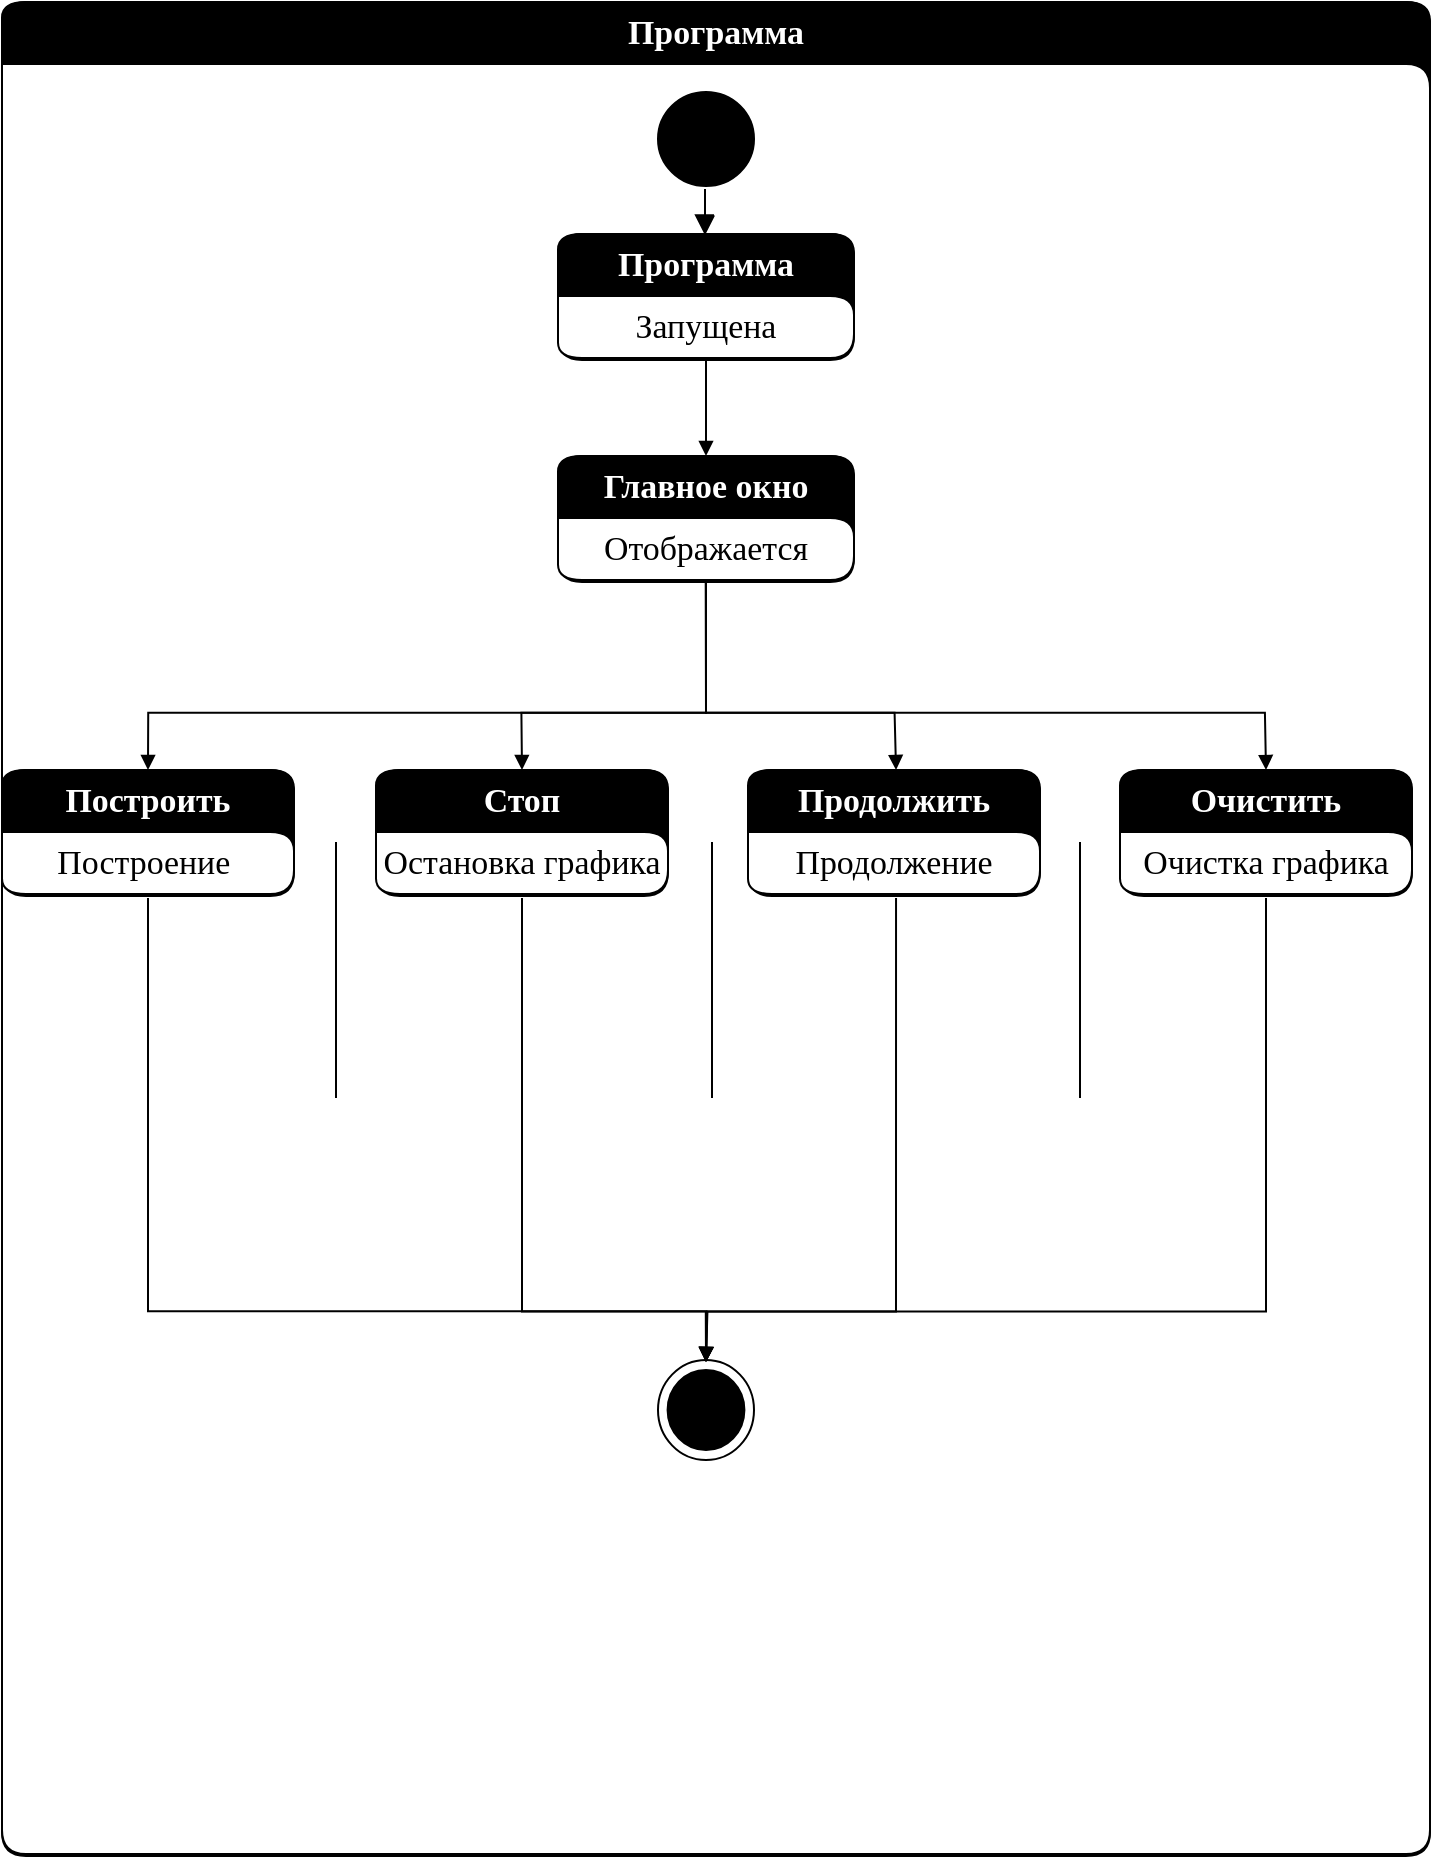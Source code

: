 <mxfile version="22.0.3" type="device">
  <diagram name="Страница — 1" id="JjhdsHuvtlVm4bm29WxP">
    <mxGraphModel dx="1434" dy="844" grid="1" gridSize="10" guides="1" tooltips="1" connect="1" arrows="1" fold="1" page="1" pageScale="1" pageWidth="827" pageHeight="1169" math="0" shadow="0">
      <root>
        <mxCell id="0" />
        <mxCell id="1" parent="0" />
        <UserObject label="" tags="Фон" id="KYgCUvRAcxGsHSJmtdPv-99">
          <mxCell style="vsdxID=1;fillColor=none;gradientColor=none;strokeColor=none;points=[];labelBackgroundColor=none;rounded=0;html=1;whiteSpace=wrap;" vertex="1" parent="1">
            <mxGeometry x="57" y="100" width="714" height="927" as="geometry" />
          </mxCell>
        </UserObject>
        <mxCell id="KYgCUvRAcxGsHSJmtdPv-100" style="vsdxID=2;fillColor=#000000;gradientColor=none;shape=stencil(nZE9DsIwDIVP4xWliRiYS7kAJ4iIIRYhqdxQfk5PWhepdGBoJvu9z7b0AqbuvG0RtOoypys+yGUPZg9aU/TIlEsFpgFTnxPjhdM9OulbW0itRgWdzFQDrZXl05HeOGnVZvfztgLJllvqh+tPYZVYr2lSSX8QNFCcoV9zFfwHXQkuzpdizEeSoxAk3rm/zLNI8hem+QA=);strokeColor=#000000;points=[[0.5,1,0],[0.5,0,0],[0,0.5,0],[1,0.5,0]];labelBackgroundColor=none;rounded=1;html=1;whiteSpace=wrap;" vertex="1" parent="KYgCUvRAcxGsHSJmtdPv-99">
          <mxGeometry width="714" height="927" as="geometry" />
        </mxCell>
        <mxCell id="KYgCUvRAcxGsHSJmtdPv-101" value="&lt;div style=&quot;font-size: 1px&quot;&gt;&lt;p style=&quot;text-align:center;margin-left:0;margin-right:0;margin-top:0px;margin-bottom:0px;text-indent:0;vertical-align:middle;direction:ltr;&quot;&gt;&lt;font style=&quot;font-size:16.93px;font-family:Calibri;color:#ffffff;direction:ltr;letter-spacing:0px;line-height:120%;opacity:1&quot;&gt;&lt;b&gt;Программа&lt;br&gt;&lt;/b&gt;&lt;/font&gt;&lt;/p&gt;&lt;/div&gt;" style="verticalAlign=middle;align=center;overflow=width;vsdxID=3;fillColor=#000000;gradientColor=none;shape=stencil(tZFLDsIwDERP4y1KE7FgXcoFOEFEDbEISZWG7+lJO0UCVqgSWdkzz/kNmbp3tmPSqs8pHvkqbXZk1qS1BMdJcqnINGTqfUx8SPEcWvSdLaRWo8ItZqqB1sqm3VYePGnVYvWxloCwyylehtNvYBWs+zSp0G+Aegnz0Jf5f/jn+859WCnGf0ci4j1ie/e/cyoSMjbNEw==);strokeColor=#000000;points=[];labelBackgroundColor=none;rounded=1;html=1;whiteSpace=wrap;" vertex="1" parent="KYgCUvRAcxGsHSJmtdPv-99">
          <mxGeometry width="714" height="31" as="geometry" />
        </mxCell>
        <mxCell id="KYgCUvRAcxGsHSJmtdPv-102" style="vsdxID=4;fillColor=#ffffff;gradientColor=none;shape=stencil(tZFNEsIgDIVPk61DYVy4rvUCnoCRKBkROinWn9NLmzpTu3SUVfLelzDwwNSdty2CVl3mdMYbuezBbEFrih6ZcqnANGDqY2I8cbpGJ31rC6nVqKCTmWqgtbJ82NMTJ61abT7OWiDZckn9cPtdWCXWY5pU0u8EDRRn6Nv8Cv4N+m9w8aRSjH8uaVAIEtncX2ZUJMnXNC8=);strokeColor=#000000;points=[];labelBackgroundColor=none;rounded=1;html=1;whiteSpace=wrap;" vertex="1" parent="KYgCUvRAcxGsHSJmtdPv-99">
          <mxGeometry y="31" width="714" height="895" as="geometry" />
        </mxCell>
        <mxCell id="KYgCUvRAcxGsHSJmtdPv-104" style="vsdxID=6;fillColor=#000000;gradientColor=none;shape=stencil(xVPbCsMgDP0aHwWn9GHPXfcfstpW5mqJbm3/vkpkF+kGG4y+JTkn8SQHiShdJwdFOHMe7FmNuvYdEQfCue47BdqHiIiKiLKxoFqw177GfJCRGaOLvcUJE/btWGzhbMa0wPSIVAmnAEGi8kSF+TVP8H51EpuonLSjYL302vYIJsxIaBUNr9DGyDYJQsiNSg1P5d91rW/4F10heNy50cagTXf8nQlfeFBkuxbZrpuZ8FnYRh5k9w9B/i9CCf+UqBY=);strokeColor=#000000;points=[[0.5,1,0],[0.5,0,0],[0,0.5,0],[1,0.5,0]];labelBackgroundColor=none;rounded=0;html=1;whiteSpace=wrap;" vertex="1" parent="KYgCUvRAcxGsHSJmtdPv-99">
          <mxGeometry x="328" y="679" width="48" height="50" as="geometry" />
        </mxCell>
        <UserObject label="" tags="Фон" id="KYgCUvRAcxGsHSJmtdPv-115">
          <mxCell style="vsdxID=43;fillColor=#000000;gradientColor=none;shape=stencil(nZE9DsIwDIVP4xWliRiYS7kAJ4iIIRYhqdxQfk5PWhepdGBoJvu9z7b0AqbuvG0RtOoypys+yGUPZg9aU/TIlEsFpgFTnxPjhdM9OulbW0itRgWdzFQDrZXl05HeOGnVZvfztgLJllvqh+tPYZVYr2lSSX8QNFCcoV9zFfwHXQkuzpdizEeSoxAk3rm/zLNI8hem+QA=);strokeColor=#000000;points=[[0.5,0,0],[0.5,0.5,0],[1,0.5,0]];labelBackgroundColor=none;rounded=1;html=1;whiteSpace=wrap;" vertex="1" parent="KYgCUvRAcxGsHSJmtdPv-99">
            <mxGeometry y="384" width="146" height="63" as="geometry" />
          </mxCell>
        </UserObject>
        <mxCell id="KYgCUvRAcxGsHSJmtdPv-116" value="&lt;div style=&quot;font-size: 1px&quot;&gt;&lt;font style=&quot;font-size:16.93px;font-family:Calibri;color:#ffffff;direction:ltr;letter-spacing:0px;line-height:120%;opacity:1&quot;&gt;&lt;b&gt;Построить&lt;br&gt;&lt;/b&gt;&lt;/font&gt;&lt;/div&gt;" style="verticalAlign=middle;align=center;overflow=width;vsdxID=44;fillColor=#000000;gradientColor=none;shape=stencil(tZFLDsIwDERP4y1KE7FgXcoFOEFEDbEISZWG7+lJO0UCVqgSWdkzz/kNmbp3tmPSqs8pHvkqbXZk1qS1BMdJcqnINGTqfUx8SPEcWvSdLaRWo8ItZqqB1sqm3VYePGnVYvWxloCwyylehtNvYBWs+zSp0G+Aegnz0Jf5f/jn+859WCnGf0ci4j1ie/e/cyoSMjbNEw==);strokeColor=#000000;points=[[0.5,1,0],[0.5,0,0],[0,0.5,0],[1,0.5,0]];labelBackgroundColor=none;rounded=1;html=1;whiteSpace=wrap;" vertex="1" parent="KYgCUvRAcxGsHSJmtdPv-115">
          <mxGeometry width="146" height="31" as="geometry" />
        </mxCell>
        <mxCell id="KYgCUvRAcxGsHSJmtdPv-117" value="&lt;div style=&quot;font-size: 1px&quot;&gt;&lt;p style=&quot;text-align:center;margin-left:0;margin-right:0;margin-top:0px;margin-bottom:0px;text-indent:0;vertical-align:middle;direction:ltr;&quot;&gt;&lt;font style=&quot;font-size:16.93px;font-family:Calibri;color:#000000;direction:ltr;letter-spacing:0px;line-height:120%;opacity:1&quot;&gt;Построение&amp;nbsp;&lt;br&gt;&lt;/font&gt;&lt;/p&gt;&lt;/div&gt;" style="verticalAlign=middle;align=center;overflow=width;vsdxID=45;fillColor=#ffffff;gradientColor=none;shape=stencil(tZFNEsIgDIVPk61DYVy4rvUCnoCRKBkROinWn9NLmzpTu3SUVfLelzDwwNSdty2CVl3mdMYbuezBbEFrih6ZcqnANGDqY2I8cbpGJ31rC6nVqKCTmWqgtbJ82NMTJ61abT7OWiDZckn9cPtdWCXWY5pU0u8EDRRn6Nv8Cv4N+m9w8aRSjH8uaVAIEtncX2ZUJMnXNC8=);strokeColor=#000000;points=[[0.5,1,0],[0.5,0,0],[0,0.5,0],[1,0.5,0]];labelBackgroundColor=none;rounded=1;html=1;whiteSpace=wrap;" vertex="1" parent="KYgCUvRAcxGsHSJmtdPv-115">
          <mxGeometry y="31" width="146" height="31" as="geometry" />
        </mxCell>
        <UserObject label="" tags="Фон" id="KYgCUvRAcxGsHSJmtdPv-118">
          <mxCell style="vsdxID=47;fillColor=#000000;gradientColor=none;shape=stencil(nZE9DsIwDIVP4xWliRiYS7kAJ4iIIRYhqdxQfk5PWhepdGBoJvu9z7b0AqbuvG0RtOoypys+yGUPZg9aU/TIlEsFpgFTnxPjhdM9OulbW0itRgWdzFQDrZXl05HeOGnVZvfztgLJllvqh+tPYZVYr2lSSX8QNFCcoV9zFfwHXQkuzpdizEeSoxAk3rm/zLNI8hem+QA=);strokeColor=#000000;points=[[0.5,0,0],[0.5,0.5,0],[1,0.5,0]];labelBackgroundColor=none;rounded=1;html=1;whiteSpace=wrap;" vertex="1" parent="KYgCUvRAcxGsHSJmtdPv-99">
            <mxGeometry x="187" y="384" width="146" height="63" as="geometry" />
          </mxCell>
        </UserObject>
        <mxCell id="KYgCUvRAcxGsHSJmtdPv-119" value="&lt;div style=&quot;font-size: 1px&quot;&gt;&lt;p style=&quot;text-align:center;margin-left:0;margin-right:0;margin-top:0px;margin-bottom:0px;text-indent:0;vertical-align:middle;direction:ltr;&quot;&gt;&lt;font style=&quot;font-size:16.93px;font-family:Calibri;color:#ffffff;direction:ltr;letter-spacing:0px;line-height:120%;opacity:1&quot;&gt;&lt;b&gt;Стоп&lt;/b&gt;&lt;/font&gt;&lt;font style=&quot;font-size:16.93px;font-family:Themed;color:#ffffff;direction:ltr;letter-spacing:0px;line-height:120%;opacity:1&quot;&gt;&lt;b&gt;&lt;br&gt;&lt;/b&gt;&lt;/font&gt;&lt;/p&gt;&lt;/div&gt;" style="verticalAlign=middle;align=center;overflow=width;vsdxID=48;fillColor=#000000;gradientColor=none;shape=stencil(tZFLDsIwDERP4y1KE7FgXcoFOEFEDbEISZWG7+lJO0UCVqgSWdkzz/kNmbp3tmPSqs8pHvkqbXZk1qS1BMdJcqnINGTqfUx8SPEcWvSdLaRWo8ItZqqB1sqm3VYePGnVYvWxloCwyylehtNvYBWs+zSp0G+Aegnz0Jf5f/jn+859WCnGf0ci4j1ie/e/cyoSMjbNEw==);strokeColor=#000000;points=[[0.5,1,0],[0.5,0,0],[0,0.5,0],[1,0.5,0]];labelBackgroundColor=none;rounded=1;html=1;whiteSpace=wrap;" vertex="1" parent="KYgCUvRAcxGsHSJmtdPv-118">
          <mxGeometry width="146" height="31" as="geometry" />
        </mxCell>
        <mxCell id="KYgCUvRAcxGsHSJmtdPv-120" value="&lt;div style=&quot;font-size: 1px&quot;&gt;&lt;p style=&quot;text-align:center;margin-left:0;margin-right:0;margin-top:0px;margin-bottom:0px;text-indent:0;vertical-align:middle;direction:ltr;&quot;&gt;&lt;font style=&quot;font-size:16.93px;font-family:Calibri;color:#000000;direction:ltr;letter-spacing:0px;line-height:120%;opacity:1&quot;&gt;Остановка графика&lt;br&gt;&lt;/font&gt;&lt;/p&gt;&lt;/div&gt;" style="verticalAlign=middle;align=center;overflow=width;vsdxID=49;fillColor=#ffffff;gradientColor=none;shape=stencil(tZFNEsIgDIVPk61DYVy4rvUCnoCRKBkROinWn9NLmzpTu3SUVfLelzDwwNSdty2CVl3mdMYbuezBbEFrih6ZcqnANGDqY2I8cbpGJ31rC6nVqKCTmWqgtbJ82NMTJ61abT7OWiDZckn9cPtdWCXWY5pU0u8EDRRn6Nv8Cv4N+m9w8aRSjH8uaVAIEtncX2ZUJMnXNC8=);strokeColor=#000000;points=[[0.5,1,0],[0.5,0,0],[0,0.5,0],[1,0.5,0]];labelBackgroundColor=none;rounded=1;html=1;whiteSpace=wrap;" vertex="1" parent="KYgCUvRAcxGsHSJmtdPv-118">
          <mxGeometry y="31" width="146" height="31" as="geometry" />
        </mxCell>
        <UserObject label="" tags="Фон" id="KYgCUvRAcxGsHSJmtdPv-121">
          <mxCell style="vsdxID=51;fillColor=#000000;gradientColor=none;shape=stencil(nZE9DsIwDIVP4xWliRiYS7kAJ4iIIRYhqdxQfk5PWhepdGBoJvu9z7b0AqbuvG0RtOoypys+yGUPZg9aU/TIlEsFpgFTnxPjhdM9OulbW0itRgWdzFQDrZXl05HeOGnVZvfztgLJllvqh+tPYZVYr2lSSX8QNFCcoV9zFfwHXQkuzpdizEeSoxAk3rm/zLNI8hem+QA=);strokeColor=#000000;points=[[0.5,0,0],[0.5,0.5,0],[1,0.5,0]];labelBackgroundColor=none;rounded=1;html=1;whiteSpace=wrap;" vertex="1" parent="KYgCUvRAcxGsHSJmtdPv-99">
            <mxGeometry x="373" y="384" width="146" height="63" as="geometry" />
          </mxCell>
        </UserObject>
        <mxCell id="KYgCUvRAcxGsHSJmtdPv-122" value="&lt;div style=&quot;font-size: 1px&quot;&gt;&lt;p style=&quot;text-align:center;margin-left:0;margin-right:0;margin-top:0px;margin-bottom:0px;text-indent:0;vertical-align:middle;direction:ltr;&quot;&gt;&lt;font style=&quot;font-size:16.93px;font-family:Calibri;color:#ffffff;direction:ltr;letter-spacing:0px;line-height:120%;opacity:1&quot;&gt;&lt;b&gt;Продолжить&lt;/b&gt;&lt;/font&gt;&lt;font style=&quot;font-size:16.93px;font-family:Themed;color:#ffffff;direction:ltr;letter-spacing:0px;line-height:120%;opacity:1&quot;&gt;&lt;b&gt;&lt;br&gt;&lt;/b&gt;&lt;/font&gt;&lt;/p&gt;&lt;/div&gt;" style="verticalAlign=middle;align=center;overflow=width;vsdxID=52;fillColor=#000000;gradientColor=none;shape=stencil(tZFLDsIwDERP4y1KE7FgXcoFOEFEDbEISZWG7+lJO0UCVqgSWdkzz/kNmbp3tmPSqs8pHvkqbXZk1qS1BMdJcqnINGTqfUx8SPEcWvSdLaRWo8ItZqqB1sqm3VYePGnVYvWxloCwyylehtNvYBWs+zSp0G+Aegnz0Jf5f/jn+859WCnGf0ci4j1ie/e/cyoSMjbNEw==);strokeColor=#000000;points=[[0.5,1,0],[0.5,0,0],[0,0.5,0],[1,0.5,0]];labelBackgroundColor=none;rounded=1;html=1;whiteSpace=wrap;" vertex="1" parent="KYgCUvRAcxGsHSJmtdPv-121">
          <mxGeometry width="146" height="31" as="geometry" />
        </mxCell>
        <mxCell id="KYgCUvRAcxGsHSJmtdPv-123" value="&lt;div style=&quot;font-size: 1px&quot;&gt;&lt;p style=&quot;text-align:center;margin-left:0;margin-right:0;margin-top:0px;margin-bottom:0px;text-indent:0;vertical-align:middle;direction:ltr;&quot;&gt;&lt;font style=&quot;font-size:16.93px;font-family:Calibri;color:#000000;direction:ltr;letter-spacing:0px;line-height:120%;opacity:1&quot;&gt;Продолжение&lt;br&gt;&lt;/font&gt;&lt;/p&gt;&lt;/div&gt;" style="verticalAlign=middle;align=center;overflow=width;vsdxID=53;fillColor=#ffffff;gradientColor=none;shape=stencil(tZFNEsIgDIVPk61DYVy4rvUCnoCRKBkROinWn9NLmzpTu3SUVfLelzDwwNSdty2CVl3mdMYbuezBbEFrih6ZcqnANGDqY2I8cbpGJ31rC6nVqKCTmWqgtbJ82NMTJ61abT7OWiDZckn9cPtdWCXWY5pU0u8EDRRn6Nv8Cv4N+m9w8aRSjH8uaVAIEtncX2ZUJMnXNC8=);strokeColor=#000000;points=[[0.5,1,0],[0.5,0,0],[0,0.5,0],[1,0.5,0]];labelBackgroundColor=none;rounded=1;html=1;whiteSpace=wrap;" vertex="1" parent="KYgCUvRAcxGsHSJmtdPv-121">
          <mxGeometry y="31" width="146" height="31" as="geometry" />
        </mxCell>
        <UserObject label="" tags="Фон" id="KYgCUvRAcxGsHSJmtdPv-124">
          <mxCell style="vsdxID=56;fillColor=#000000;gradientColor=none;shape=stencil(nZE9DsIwDIVP4xWliRiYS7kAJ4iIIRYhqdxQfk5PWhepdGBoJvu9z7b0AqbuvG0RtOoypys+yGUPZg9aU/TIlEsFpgFTnxPjhdM9OulbW0itRgWdzFQDrZXl05HeOGnVZvfztgLJllvqh+tPYZVYr2lSSX8QNFCcoV9zFfwHXQkuzpdizEeSoxAk3rm/zLNI8hem+QA=);strokeColor=#000000;points=[[0.5,0,0],[0.5,0.5,0],[1,0.5,0]];labelBackgroundColor=none;rounded=1;html=1;whiteSpace=wrap;" vertex="1" parent="KYgCUvRAcxGsHSJmtdPv-99">
            <mxGeometry x="559" y="384" width="146" height="63" as="geometry" />
          </mxCell>
        </UserObject>
        <mxCell id="KYgCUvRAcxGsHSJmtdPv-125" value="&lt;div style=&quot;font-size: 1px&quot;&gt;&lt;p style=&quot;text-align:center;margin-left:0;margin-right:0;margin-top:0px;margin-bottom:0px;text-indent:0;vertical-align:middle;direction:ltr;&quot;&gt;&lt;font style=&quot;font-size:16.93px;font-family:Calibri;color:#ffffff;direction:ltr;letter-spacing:0px;line-height:120%;opacity:1&quot;&gt;&lt;b&gt;Очистить&lt;/b&gt;&lt;/font&gt;&lt;font style=&quot;font-size:16.93px;font-family:Themed;color:#ffffff;direction:ltr;letter-spacing:0px;line-height:120%;opacity:1&quot;&gt;&lt;b&gt;&lt;br&gt;&lt;/b&gt;&lt;/font&gt;&lt;/p&gt;&lt;/div&gt;" style="verticalAlign=middle;align=center;overflow=width;vsdxID=57;fillColor=#000000;gradientColor=none;shape=stencil(tZFLDsIwDERP4y1KE7FgXcoFOEFEDbEISZWG7+lJO0UCVqgSWdkzz/kNmbp3tmPSqs8pHvkqbXZk1qS1BMdJcqnINGTqfUx8SPEcWvSdLaRWo8ItZqqB1sqm3VYePGnVYvWxloCwyylehtNvYBWs+zSp0G+Aegnz0Jf5f/jn+859WCnGf0ci4j1ie/e/cyoSMjbNEw==);strokeColor=#000000;points=[[0.5,1,0],[0.5,0,0],[0,0.5,0],[1,0.5,0]];labelBackgroundColor=none;rounded=1;html=1;whiteSpace=wrap;" vertex="1" parent="KYgCUvRAcxGsHSJmtdPv-124">
          <mxGeometry width="146" height="31" as="geometry" />
        </mxCell>
        <mxCell id="KYgCUvRAcxGsHSJmtdPv-126" value="&lt;div style=&quot;font-size: 1px&quot;&gt;&lt;p style=&quot;text-align:center;margin-left:0;margin-right:0;margin-top:0px;margin-bottom:0px;text-indent:0;vertical-align:middle;direction:ltr;&quot;&gt;&lt;font style=&quot;font-size:16.93px;font-family:Calibri;color:#000000;direction:ltr;letter-spacing:0px;line-height:120%;opacity:1&quot;&gt;Очистка графика&lt;br&gt;&lt;/font&gt;&lt;/p&gt;&lt;/div&gt;" style="verticalAlign=middle;align=center;overflow=width;vsdxID=58;fillColor=#ffffff;gradientColor=none;shape=stencil(tZFNEsIgDIVPk61DYVy4rvUCnoCRKBkROinWn9NLmzpTu3SUVfLelzDwwNSdty2CVl3mdMYbuezBbEFrih6ZcqnANGDqY2I8cbpGJ31rC6nVqKCTmWqgtbJ82NMTJ61abT7OWiDZckn9cPtdWCXWY5pU0u8EDRRn6Nv8Cv4N+m9w8aRSjH8uaVAIEtncX2ZUJMnXNC8=);strokeColor=#000000;points=[[0.5,1,0],[0.5,0,0],[0,0.5,0],[1,0.5,0]];labelBackgroundColor=none;rounded=1;html=1;whiteSpace=wrap;" vertex="1" parent="KYgCUvRAcxGsHSJmtdPv-124">
          <mxGeometry y="31" width="146" height="31" as="geometry" />
        </mxCell>
        <UserObject label="" tags="Фон" id="KYgCUvRAcxGsHSJmtdPv-127">
          <mxCell style="vsdxID=65;edgeStyle=none;startArrow=none;endArrow=none;startSize=5;endSize=5;strokeColor=#000000;spacingTop=0;spacingBottom=0;spacingLeft=0;spacingRight=0;verticalAlign=middle;html=1;labelBackgroundColor=#ffffff;rounded=0;endFill=0;" edge="1" parent="KYgCUvRAcxGsHSJmtdPv-99">
            <mxGeometry relative="1" as="geometry">
              <Array as="points" />
              <mxPoint x="167" y="420" as="sourcePoint" />
              <mxPoint x="167" y="548" as="targetPoint" />
            </mxGeometry>
          </mxCell>
        </UserObject>
        <UserObject label="" tags="Фон" id="KYgCUvRAcxGsHSJmtdPv-128">
          <mxCell style="vsdxID=66;edgeStyle=none;startArrow=none;endArrow=none;startSize=5;endSize=5;strokeColor=#000000;spacingTop=0;spacingBottom=0;spacingLeft=0;spacingRight=0;verticalAlign=middle;html=1;labelBackgroundColor=#ffffff;rounded=0;endFill=0;" edge="1" parent="KYgCUvRAcxGsHSJmtdPv-99">
            <mxGeometry relative="1" as="geometry">
              <Array as="points" />
              <mxPoint x="355" y="420" as="sourcePoint" />
              <mxPoint x="355" y="548" as="targetPoint" />
            </mxGeometry>
          </mxCell>
        </UserObject>
        <UserObject label="" tags="Фон" id="KYgCUvRAcxGsHSJmtdPv-129">
          <mxCell style="vsdxID=67;edgeStyle=none;startArrow=none;endArrow=none;startSize=5;endSize=5;strokeColor=#000000;spacingTop=0;spacingBottom=0;spacingLeft=0;spacingRight=0;verticalAlign=middle;html=1;labelBackgroundColor=#ffffff;rounded=0;endFill=0;" edge="1" parent="KYgCUvRAcxGsHSJmtdPv-99">
            <mxGeometry relative="1" as="geometry">
              <Array as="points" />
              <mxPoint x="539" y="420" as="sourcePoint" />
              <mxPoint x="539" y="548" as="targetPoint" />
            </mxGeometry>
          </mxCell>
        </UserObject>
        <UserObject label="" tags="Соединительная_линия" id="KYgCUvRAcxGsHSJmtdPv-133">
          <mxCell style="vsdxID=82;edgeStyle=none;startArrow=none;endArrow=block;startSize=5;endSize=5;strokeColor=#000000;spacingTop=0;spacingBottom=0;spacingLeft=0;spacingRight=0;verticalAlign=middle;html=1;labelBackgroundColor=#ffffff;rounded=0;exitX=0.5;exitY=1.016;exitDx=0;exitDy=0;exitPerimeter=0;entryX=0.5;entryY=0.02;entryDx=0;entryDy=0;entryPerimeter=0;" edge="1" parent="KYgCUvRAcxGsHSJmtdPv-99" source="KYgCUvRAcxGsHSJmtdPv-124" target="KYgCUvRAcxGsHSJmtdPv-104">
            <mxGeometry relative="1" as="geometry">
              <mxPoint as="offset" />
              <Array as="points">
                <mxPoint x="632" y="654.77" />
                <mxPoint x="352.54" y="654.77" />
              </Array>
            </mxGeometry>
          </mxCell>
        </UserObject>
        <UserObject label="" tags="Соединительная_линия" id="KYgCUvRAcxGsHSJmtdPv-134">
          <mxCell style="vsdxID=81;edgeStyle=none;startArrow=none;endArrow=block;startSize=5;endSize=5;strokeColor=#000000;spacingTop=0;spacingBottom=0;spacingLeft=0;spacingRight=0;verticalAlign=middle;html=1;labelBackgroundColor=#ffffff;rounded=0;exitX=0.507;exitY=1.016;exitDx=0;exitDy=0;exitPerimeter=0;entryX=0.5;entryY=0.02;entryDx=0;entryDy=0;entryPerimeter=0;" edge="1" parent="KYgCUvRAcxGsHSJmtdPv-99" source="KYgCUvRAcxGsHSJmtdPv-121" target="KYgCUvRAcxGsHSJmtdPv-104">
            <mxGeometry relative="1" as="geometry">
              <mxPoint as="offset" />
              <Array as="points">
                <mxPoint x="447" y="654.77" />
                <mxPoint x="352.71" y="654.77" />
              </Array>
            </mxGeometry>
          </mxCell>
        </UserObject>
        <UserObject label="" tags="Соединительная_линия" id="KYgCUvRAcxGsHSJmtdPv-135">
          <mxCell style="vsdxID=80;edgeStyle=none;startArrow=none;endArrow=block;startSize=5;endSize=5;strokeColor=#000000;spacingTop=0;spacingBottom=0;spacingLeft=0;spacingRight=0;verticalAlign=middle;html=1;labelBackgroundColor=#ffffff;rounded=0;exitX=0.5;exitY=1.016;exitDx=0;exitDy=0;exitPerimeter=0;entryX=0.5;entryY=0.02;entryDx=0;entryDy=0;entryPerimeter=0;" edge="1" parent="KYgCUvRAcxGsHSJmtdPv-99" source="KYgCUvRAcxGsHSJmtdPv-118" target="KYgCUvRAcxGsHSJmtdPv-104">
            <mxGeometry relative="1" as="geometry">
              <mxPoint as="offset" />
              <Array as="points">
                <mxPoint x="260" y="654.72" />
                <mxPoint x="352.3" y="654.72" />
              </Array>
            </mxGeometry>
          </mxCell>
        </UserObject>
        <UserObject label="" tags="Соединительная_линия" id="KYgCUvRAcxGsHSJmtdPv-136">
          <mxCell style="vsdxID=79;edgeStyle=none;startArrow=none;endArrow=block;startSize=5;endSize=5;strokeColor=#000000;spacingTop=0;spacingBottom=0;spacingLeft=0;spacingRight=0;verticalAlign=middle;html=1;labelBackgroundColor=#ffffff;rounded=0;exitX=0.5;exitY=1.016;exitDx=0;exitDy=0;exitPerimeter=0;entryX=0.5;entryY=0.02;entryDx=0;entryDy=0;entryPerimeter=0;" edge="1" parent="KYgCUvRAcxGsHSJmtdPv-99" source="KYgCUvRAcxGsHSJmtdPv-115" target="KYgCUvRAcxGsHSJmtdPv-104">
            <mxGeometry relative="1" as="geometry">
              <mxPoint x="-1" as="offset" />
              <Array as="points">
                <mxPoint x="73" y="654.64" />
                <mxPoint x="351.89" y="654.64" />
              </Array>
            </mxGeometry>
          </mxCell>
        </UserObject>
        <mxCell id="KYgCUvRAcxGsHSJmtdPv-103" style="vsdxID=5;fillColor=#000000;gradientColor=none;shape=stencil(vVHLDsIgEPwajiQI6RfU+h8bu22JCGRB2/69kG1iazx58DazM/vIjjBtmiCi0CplCjecbZ8nYc5Ca+snJJsLEqYTph0C4Ujh4XvmEaqzont41gkL96naodXKrGF6YSfQtUi0OXXDVlqPfJNP6usotUhYbJIUMmQb/GGrAxpRljVycDBuc1hKM2LclX8/7H9nFfB+82Cd45T2+mcspcSRmu4F);strokeColor=#000000;points=[[0.5,1,0],[0.5,0,0],[0,0.5,0],[1,0.5,0]];labelBackgroundColor=none;rounded=0;html=1;whiteSpace=wrap;" vertex="1" parent="KYgCUvRAcxGsHSJmtdPv-99">
          <mxGeometry x="328" y="45" width="48" height="47" as="geometry" />
        </mxCell>
        <UserObject label="" tags="Фон" id="KYgCUvRAcxGsHSJmtdPv-105">
          <mxCell style="vsdxID=22;rotation=90;fillColor=#000000;gradientColor=none;shape=stencil(UzV2Ls5ILEhVNTIoLinKz04tz0wpyVA1dlE1MsrMy0gtyiwBslSNXVWNndPyi1LTi/JL81Ig/IJEkEoQKze/DGRCBUSfqaWeBUiTkUElREDX2NRQz8AILOYG0ZGTmYdPhykBDYYGBijqYXziTMfiHiAD4Z20zJwcSGjA5XH5lRJnoKlGcQKa9UAGeugDhSAxZ+wKAA==);strokeColor=#000000;points=[[0,1,0],[1,1,0]];labelBackgroundColor=#ffffff;rounded=0;html=1;whiteSpace=wrap;" vertex="1" parent="KYgCUvRAcxGsHSJmtdPv-99">
            <mxGeometry x="341" y="104" width="22" height="1" as="geometry" />
          </mxCell>
        </UserObject>
        <UserObject label="" tags="Фон" id="KYgCUvRAcxGsHSJmtdPv-106">
          <mxCell style="vsdxID=29;fillColor=#000000;gradientColor=none;shape=stencil(nZE9DsIwDIVP4xWliRiYS7kAJ4iIIRYhqdxQfk5PWhepdGBoJvu9z7b0AqbuvG0RtOoypys+yGUPZg9aU/TIlEsFpgFTnxPjhdM9OulbW0itRgWdzFQDrZXl05HeOGnVZvfztgLJllvqh+tPYZVYr2lSSX8QNFCcoV9zFfwHXQkuzpdizEeSoxAk3rm/zLNI8hem+QA=);strokeColor=#000000;points=[[0.5,0,0],[0.5,0.5,0],[1,0.5,0]];labelBackgroundColor=none;rounded=1;html=1;whiteSpace=wrap;" vertex="1" parent="KYgCUvRAcxGsHSJmtdPv-99">
            <mxGeometry x="278" y="116" width="148" height="63" as="geometry" />
          </mxCell>
        </UserObject>
        <mxCell id="KYgCUvRAcxGsHSJmtdPv-107" value="&lt;div style=&quot;font-size: 1px&quot;&gt;&lt;font style=&quot;font-size:16.93px;font-family:Calibri;color:#ffffff;direction:ltr;letter-spacing:0px;line-height:120%;opacity:1&quot;&gt;&lt;b&gt;Программа&lt;br&gt;&lt;/b&gt;&lt;/font&gt;&lt;/div&gt;" style="verticalAlign=middle;align=center;overflow=width;vsdxID=30;fillColor=#000000;gradientColor=none;shape=stencil(tZFLDsIwDERP4y1KE7FgXcoFOEFEDbEISZWG7+lJO0UCVqgSWdkzz/kNmbp3tmPSqs8pHvkqbXZk1qS1BMdJcqnINGTqfUx8SPEcWvSdLaRWo8ItZqqB1sqm3VYePGnVYvWxloCwyylehtNvYBWs+zSp0G+Aegnz0Jf5f/jn+859WCnGf0ci4j1ie/e/cyoSMjbNEw==);strokeColor=#000000;points=[[0.5,1,0],[0.5,0,0],[0,0.5,0],[1,0.5,0]];labelBackgroundColor=none;rounded=1;html=1;whiteSpace=wrap;" vertex="1" parent="KYgCUvRAcxGsHSJmtdPv-106">
          <mxGeometry width="148" height="31" as="geometry" />
        </mxCell>
        <mxCell id="KYgCUvRAcxGsHSJmtdPv-108" value="&lt;div style=&quot;font-size: 1px&quot;&gt;&lt;p style=&quot;text-align:center;margin-left:0;margin-right:0;margin-top:0px;margin-bottom:0px;text-indent:0;vertical-align:middle;direction:ltr;&quot;&gt;&lt;font style=&quot;font-size:16.93px;font-family:Calibri;color:#000000;direction:ltr;letter-spacing:0px;line-height:120%;opacity:1&quot;&gt;Запущена&lt;br&gt;&lt;/font&gt;&lt;/p&gt;&lt;/div&gt;" style="verticalAlign=middle;align=center;overflow=width;vsdxID=31;fillColor=#ffffff;gradientColor=none;shape=stencil(tZFNEsIgDIVPk61DYVy4rvUCnoCRKBkROinWn9NLmzpTu3SUVfLelzDwwNSdty2CVl3mdMYbuezBbEFrih6ZcqnANGDqY2I8cbpGJ31rC6nVqKCTmWqgtbJ82NMTJ61abT7OWiDZckn9cPtdWCXWY5pU0u8EDRRn6Nv8Cv4N+m9w8aRSjH8uaVAIEtncX2ZUJMnXNC8=);strokeColor=#000000;points=[[0.5,1,0],[0.5,0,0],[0,0.5,0],[1,0.5,0]];labelBackgroundColor=none;rounded=1;html=1;whiteSpace=wrap;" vertex="1" parent="KYgCUvRAcxGsHSJmtdPv-106">
          <mxGeometry y="31" width="148" height="31" as="geometry" />
        </mxCell>
        <UserObject label="" tags="Фон" id="KYgCUvRAcxGsHSJmtdPv-109">
          <mxCell style="vsdxID=35;fillColor=#000000;gradientColor=none;shape=stencil(nZE9DsIwDIVP4xWliRiYS7kAJ4iIIRYhqdxQfk5PWhepdGBoJvu9z7b0AqbuvG0RtOoypys+yGUPZg9aU/TIlEsFpgFTnxPjhdM9OulbW0itRgWdzFQDrZXl05HeOGnVZvfztgLJllvqh+tPYZVYr2lSSX8QNFCcoV9zFfwHXQkuzpdizEeSoxAk3rm/zLNI8hem+QA=);strokeColor=#000000;points=[[0.5,0,0],[0.5,0.5,0],[1,0.5,0]];labelBackgroundColor=none;rounded=1;html=1;whiteSpace=wrap;" vertex="1" parent="KYgCUvRAcxGsHSJmtdPv-99">
            <mxGeometry x="278" y="227" width="148" height="63" as="geometry" />
          </mxCell>
        </UserObject>
        <mxCell id="KYgCUvRAcxGsHSJmtdPv-110" value="&lt;div style=&quot;font-size: 1px&quot;&gt;&lt;font style=&quot;font-size:16.93px;font-family:Calibri;color:#ffffff;direction:ltr;letter-spacing:0px;line-height:120%;opacity:1&quot;&gt;&lt;b&gt;Главное окно&lt;br&gt;&lt;/b&gt;&lt;/font&gt;&lt;/div&gt;" style="verticalAlign=middle;align=center;overflow=width;vsdxID=36;fillColor=#000000;gradientColor=none;shape=stencil(tZFLDsIwDERP4y1KE7FgXcoFOEFEDbEISZWG7+lJO0UCVqgSWdkzz/kNmbp3tmPSqs8pHvkqbXZk1qS1BMdJcqnINGTqfUx8SPEcWvSdLaRWo8ItZqqB1sqm3VYePGnVYvWxloCwyylehtNvYBWs+zSp0G+Aegnz0Jf5f/jn+859WCnGf0ci4j1ie/e/cyoSMjbNEw==);strokeColor=#000000;points=[[0.5,1,0],[0.5,0,0],[0,0.5,0],[1,0.5,0]];labelBackgroundColor=none;rounded=1;html=1;whiteSpace=wrap;" vertex="1" parent="KYgCUvRAcxGsHSJmtdPv-109">
          <mxGeometry width="148" height="31" as="geometry" />
        </mxCell>
        <mxCell id="KYgCUvRAcxGsHSJmtdPv-111" value="&lt;div style=&quot;font-size: 1px&quot;&gt;&lt;p style=&quot;text-align:center;margin-left:0;margin-right:0;margin-top:0px;margin-bottom:0px;text-indent:0;vertical-align:middle;direction:ltr;&quot;&gt;&lt;font style=&quot;font-size:16.93px;font-family:Calibri;color:#000000;direction:ltr;letter-spacing:0px;line-height:120%;opacity:1&quot;&gt;Отображается&lt;br&gt;&lt;/font&gt;&lt;/p&gt;&lt;/div&gt;" style="verticalAlign=middle;align=center;overflow=width;vsdxID=37;fillColor=#ffffff;gradientColor=none;shape=stencil(tZFNEsIgDIVPk61DYVy4rvUCnoCRKBkROinWn9NLmzpTu3SUVfLelzDwwNSdty2CVl3mdMYbuezBbEFrih6ZcqnANGDqY2I8cbpGJ31rC6nVqKCTmWqgtbJ82NMTJ61abT7OWiDZckn9cPtdWCXWY5pU0u8EDRRn6Nv8Cv4N+m9w8aRSjH8uaVAIEtncX2ZUJMnXNC8=);strokeColor=#000000;points=[[0.5,1,0],[0.5,0,0],[0,0.5,0],[1,0.5,0]];labelBackgroundColor=none;rounded=1;html=1;whiteSpace=wrap;" vertex="1" parent="KYgCUvRAcxGsHSJmtdPv-109">
          <mxGeometry y="31" width="148" height="31" as="geometry" />
        </mxCell>
        <UserObject label="" tags="Соединительная_линия" id="KYgCUvRAcxGsHSJmtdPv-140">
          <mxCell style="vsdxID=70;edgeStyle=none;startArrow=none;endArrow=block;startSize=5;endSize=5;strokeColor=#000000;spacingTop=0;spacingBottom=0;spacingLeft=0;spacingRight=0;verticalAlign=middle;html=1;labelBackgroundColor=#ffffff;rounded=0;exitX=0.5;exitY=1;exitDx=0;exitDy=0;exitPerimeter=0;entryX=0.5;entryY=0;entryDx=0;entryDy=0;entryPerimeter=0;" edge="1" parent="KYgCUvRAcxGsHSJmtdPv-99" source="KYgCUvRAcxGsHSJmtdPv-111" target="KYgCUvRAcxGsHSJmtdPv-115">
            <mxGeometry relative="1" as="geometry">
              <mxPoint as="offset" />
              <Array as="points">
                <mxPoint x="352" y="355.4" />
                <mxPoint x="73.11" y="355.4" />
              </Array>
              <mxPoint x="352" y="330.0" as="sourcePoint" />
            </mxGeometry>
          </mxCell>
        </UserObject>
        <UserObject label="" tags="Соединительная_линия" id="KYgCUvRAcxGsHSJmtdPv-142">
          <mxCell style="vsdxID=68;edgeStyle=none;startArrow=none;endArrow=block;startSize=5;endSize=5;strokeColor=#000000;spacingTop=0;spacingBottom=0;spacingLeft=0;spacingRight=0;verticalAlign=middle;html=1;labelBackgroundColor=#ffffff;rounded=0;exitX=0.5;exitY=1;exitDx=0;exitDy=0;exitPerimeter=0;entryX=0.5;entryY=0;entryDx=0;entryDy=0;entryPerimeter=0;" edge="1" parent="KYgCUvRAcxGsHSJmtdPv-99" source="KYgCUvRAcxGsHSJmtdPv-106" target="KYgCUvRAcxGsHSJmtdPv-109">
            <mxGeometry relative="1" as="geometry">
              <mxPoint x="10" as="offset" />
              <Array as="points" />
            </mxGeometry>
          </mxCell>
        </UserObject>
        <UserObject label="" tags="Соединительная_линия" id="KYgCUvRAcxGsHSJmtdPv-139">
          <mxCell style="vsdxID=73;edgeStyle=none;startArrow=none;endArrow=block;startSize=5;endSize=5;strokeColor=#000000;spacingTop=0;spacingBottom=0;spacingLeft=0;spacingRight=0;verticalAlign=middle;html=1;labelBackgroundColor=#ffffff;rounded=0;exitX=0.5;exitY=1;exitDx=0;exitDy=0;exitPerimeter=0;entryX=0.5;entryY=0;entryDx=0;entryDy=0;entryPerimeter=0;" edge="1" parent="KYgCUvRAcxGsHSJmtdPv-99" source="KYgCUvRAcxGsHSJmtdPv-111" target="KYgCUvRAcxGsHSJmtdPv-118">
            <mxGeometry relative="1" as="geometry">
              <mxPoint x="-1" as="offset" />
              <Array as="points">
                <mxPoint x="352" y="355.4" />
                <mxPoint x="259.7" y="355.4" />
              </Array>
              <mxPoint x="352" y="330.0" as="sourcePoint" />
            </mxGeometry>
          </mxCell>
        </UserObject>
        <UserObject label="" tags="Соединительная_линия" id="KYgCUvRAcxGsHSJmtdPv-138">
          <mxCell style="vsdxID=74;edgeStyle=none;startArrow=none;endArrow=block;startSize=5;endSize=5;strokeColor=#000000;spacingTop=0;spacingBottom=0;spacingLeft=0;spacingRight=0;verticalAlign=middle;html=1;labelBackgroundColor=#ffffff;rounded=0;exitX=0.5;exitY=1;exitDx=0;exitDy=0;exitPerimeter=0;entryX=0.507;entryY=0;entryDx=0;entryDy=0;entryPerimeter=0;" edge="1" parent="KYgCUvRAcxGsHSJmtdPv-99" source="KYgCUvRAcxGsHSJmtdPv-111" target="KYgCUvRAcxGsHSJmtdPv-121">
            <mxGeometry relative="1" as="geometry">
              <mxPoint as="offset" />
              <Array as="points">
                <mxPoint x="352" y="355.4" />
                <mxPoint x="446.29" y="355.4" />
              </Array>
              <mxPoint x="352" y="330.0" as="sourcePoint" />
            </mxGeometry>
          </mxCell>
        </UserObject>
        <UserObject label="" tags="Соединительная_линия" id="KYgCUvRAcxGsHSJmtdPv-137">
          <mxCell style="vsdxID=78;edgeStyle=none;startArrow=none;endArrow=block;startSize=5;endSize=5;strokeColor=#000000;spacingTop=0;spacingBottom=0;spacingLeft=0;spacingRight=0;verticalAlign=middle;html=1;labelBackgroundColor=#ffffff;rounded=0;exitX=0.499;exitY=1.002;exitDx=0;exitDy=0;exitPerimeter=0;entryX=0.5;entryY=0;entryDx=0;entryDy=0;entryPerimeter=0;" edge="1" parent="KYgCUvRAcxGsHSJmtdPv-99" source="KYgCUvRAcxGsHSJmtdPv-109" target="KYgCUvRAcxGsHSJmtdPv-124">
            <mxGeometry relative="1" as="geometry">
              <mxPoint x="-1" as="offset" />
              <Array as="points">
                <mxPoint x="352" y="355.4" />
                <mxPoint x="631.46" y="355.4" />
              </Array>
              <mxPoint x="352" y="330.0" as="sourcePoint" />
            </mxGeometry>
          </mxCell>
        </UserObject>
      </root>
    </mxGraphModel>
  </diagram>
</mxfile>
